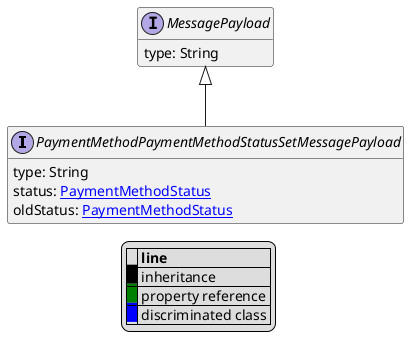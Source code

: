 @startuml

hide empty fields
hide empty methods
legend
|= |= line |
|<back:black>   </back>| inheritance |
|<back:green>   </back>| property reference |
|<back:blue>   </back>| discriminated class |
endlegend
interface PaymentMethodPaymentMethodStatusSetMessagePayload [[PaymentMethodPaymentMethodStatusSetMessagePayload.svg]] extends MessagePayload {
    type: String
    status: [[PaymentMethodStatus.svg PaymentMethodStatus]]
    oldStatus: [[PaymentMethodStatus.svg PaymentMethodStatus]]
}
interface MessagePayload [[MessagePayload.svg]]  {
    type: String
}





@enduml
